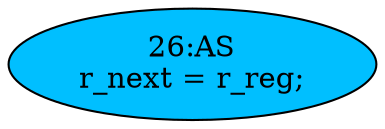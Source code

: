 strict digraph "" {
	node [label="\N"];
	"26:AS"	[ast="<pyverilog.vparser.ast.Assign object at 0x7fe2862ceed0>",
		def_var="['r_next']",
		fillcolor=deepskyblue,
		label="26:AS
r_next = r_reg;",
		statements="[]",
		style=filled,
		typ=Assign,
		use_var="['r_reg']"];
}
